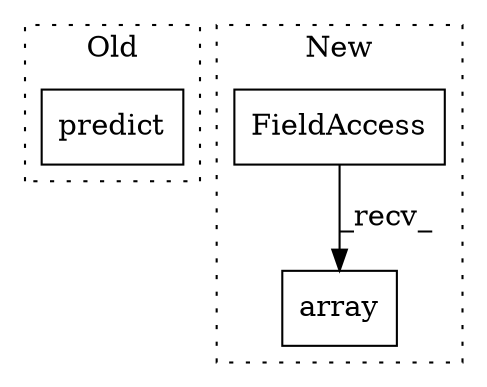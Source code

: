 digraph G {
subgraph cluster0 {
1 [label="predict" a="32" s="3869,3884" l="8,1" shape="box"];
label = "Old";
style="dotted";
}
subgraph cluster1 {
2 [label="array" a="32" s="3390,3490" l="6,1" shape="box"];
3 [label="FieldAccess" a="22" s="3384" l="5" shape="box"];
label = "New";
style="dotted";
}
3 -> 2 [label="_recv_"];
}